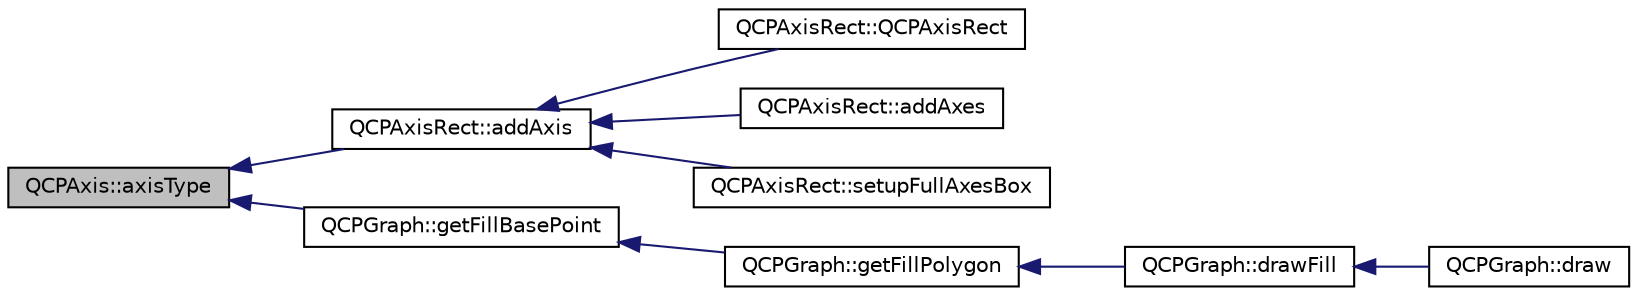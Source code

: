 digraph "QCPAxis::axisType"
{
  edge [fontname="Helvetica",fontsize="10",labelfontname="Helvetica",labelfontsize="10"];
  node [fontname="Helvetica",fontsize="10",shape=record];
  rankdir="LR";
  Node45 [label="QCPAxis::axisType",height=0.2,width=0.4,color="black", fillcolor="grey75", style="filled", fontcolor="black"];
  Node45 -> Node46 [dir="back",color="midnightblue",fontsize="10",style="solid",fontname="Helvetica"];
  Node46 [label="QCPAxisRect::addAxis",height=0.2,width=0.4,color="black", fillcolor="white", style="filled",URL="$class_q_c_p_axis_rect.html#a2dc336092ccc57d44a46194c8a23e4f4"];
  Node46 -> Node47 [dir="back",color="midnightblue",fontsize="10",style="solid",fontname="Helvetica"];
  Node47 [label="QCPAxisRect::QCPAxisRect",height=0.2,width=0.4,color="black", fillcolor="white", style="filled",URL="$class_q_c_p_axis_rect.html#a60b31dece805462c1b82eea2e69ba042"];
  Node46 -> Node48 [dir="back",color="midnightblue",fontsize="10",style="solid",fontname="Helvetica"];
  Node48 [label="QCPAxisRect::addAxes",height=0.2,width=0.4,color="black", fillcolor="white", style="filled",URL="$class_q_c_p_axis_rect.html#a792e1f3d9cb1591fca135bb0de9b81fc"];
  Node46 -> Node49 [dir="back",color="midnightblue",fontsize="10",style="solid",fontname="Helvetica"];
  Node49 [label="QCPAxisRect::setupFullAxesBox",height=0.2,width=0.4,color="black", fillcolor="white", style="filled",URL="$class_q_c_p_axis_rect.html#a5fa906175447b14206954f77fc7f1ef4"];
  Node45 -> Node50 [dir="back",color="midnightblue",fontsize="10",style="solid",fontname="Helvetica"];
  Node50 [label="QCPGraph::getFillBasePoint",height=0.2,width=0.4,color="black", fillcolor="white", style="filled",URL="$class_q_c_p_graph.html#a13f2c756f3114703159c2e604783e208"];
  Node50 -> Node51 [dir="back",color="midnightblue",fontsize="10",style="solid",fontname="Helvetica"];
  Node51 [label="QCPGraph::getFillPolygon",height=0.2,width=0.4,color="black", fillcolor="white", style="filled",URL="$class_q_c_p_graph.html#af73d5fe97cde966785bfd67201e44391"];
  Node51 -> Node52 [dir="back",color="midnightblue",fontsize="10",style="solid",fontname="Helvetica"];
  Node52 [label="QCPGraph::drawFill",height=0.2,width=0.4,color="black", fillcolor="white", style="filled",URL="$class_q_c_p_graph.html#a67c5ea573f604efd8bf121a0b7a380d1"];
  Node52 -> Node53 [dir="back",color="midnightblue",fontsize="10",style="solid",fontname="Helvetica"];
  Node53 [label="QCPGraph::draw",height=0.2,width=0.4,color="black", fillcolor="white", style="filled",URL="$class_q_c_p_graph.html#a2b0849598f06e834b43ce18cd13bcdc3"];
}
